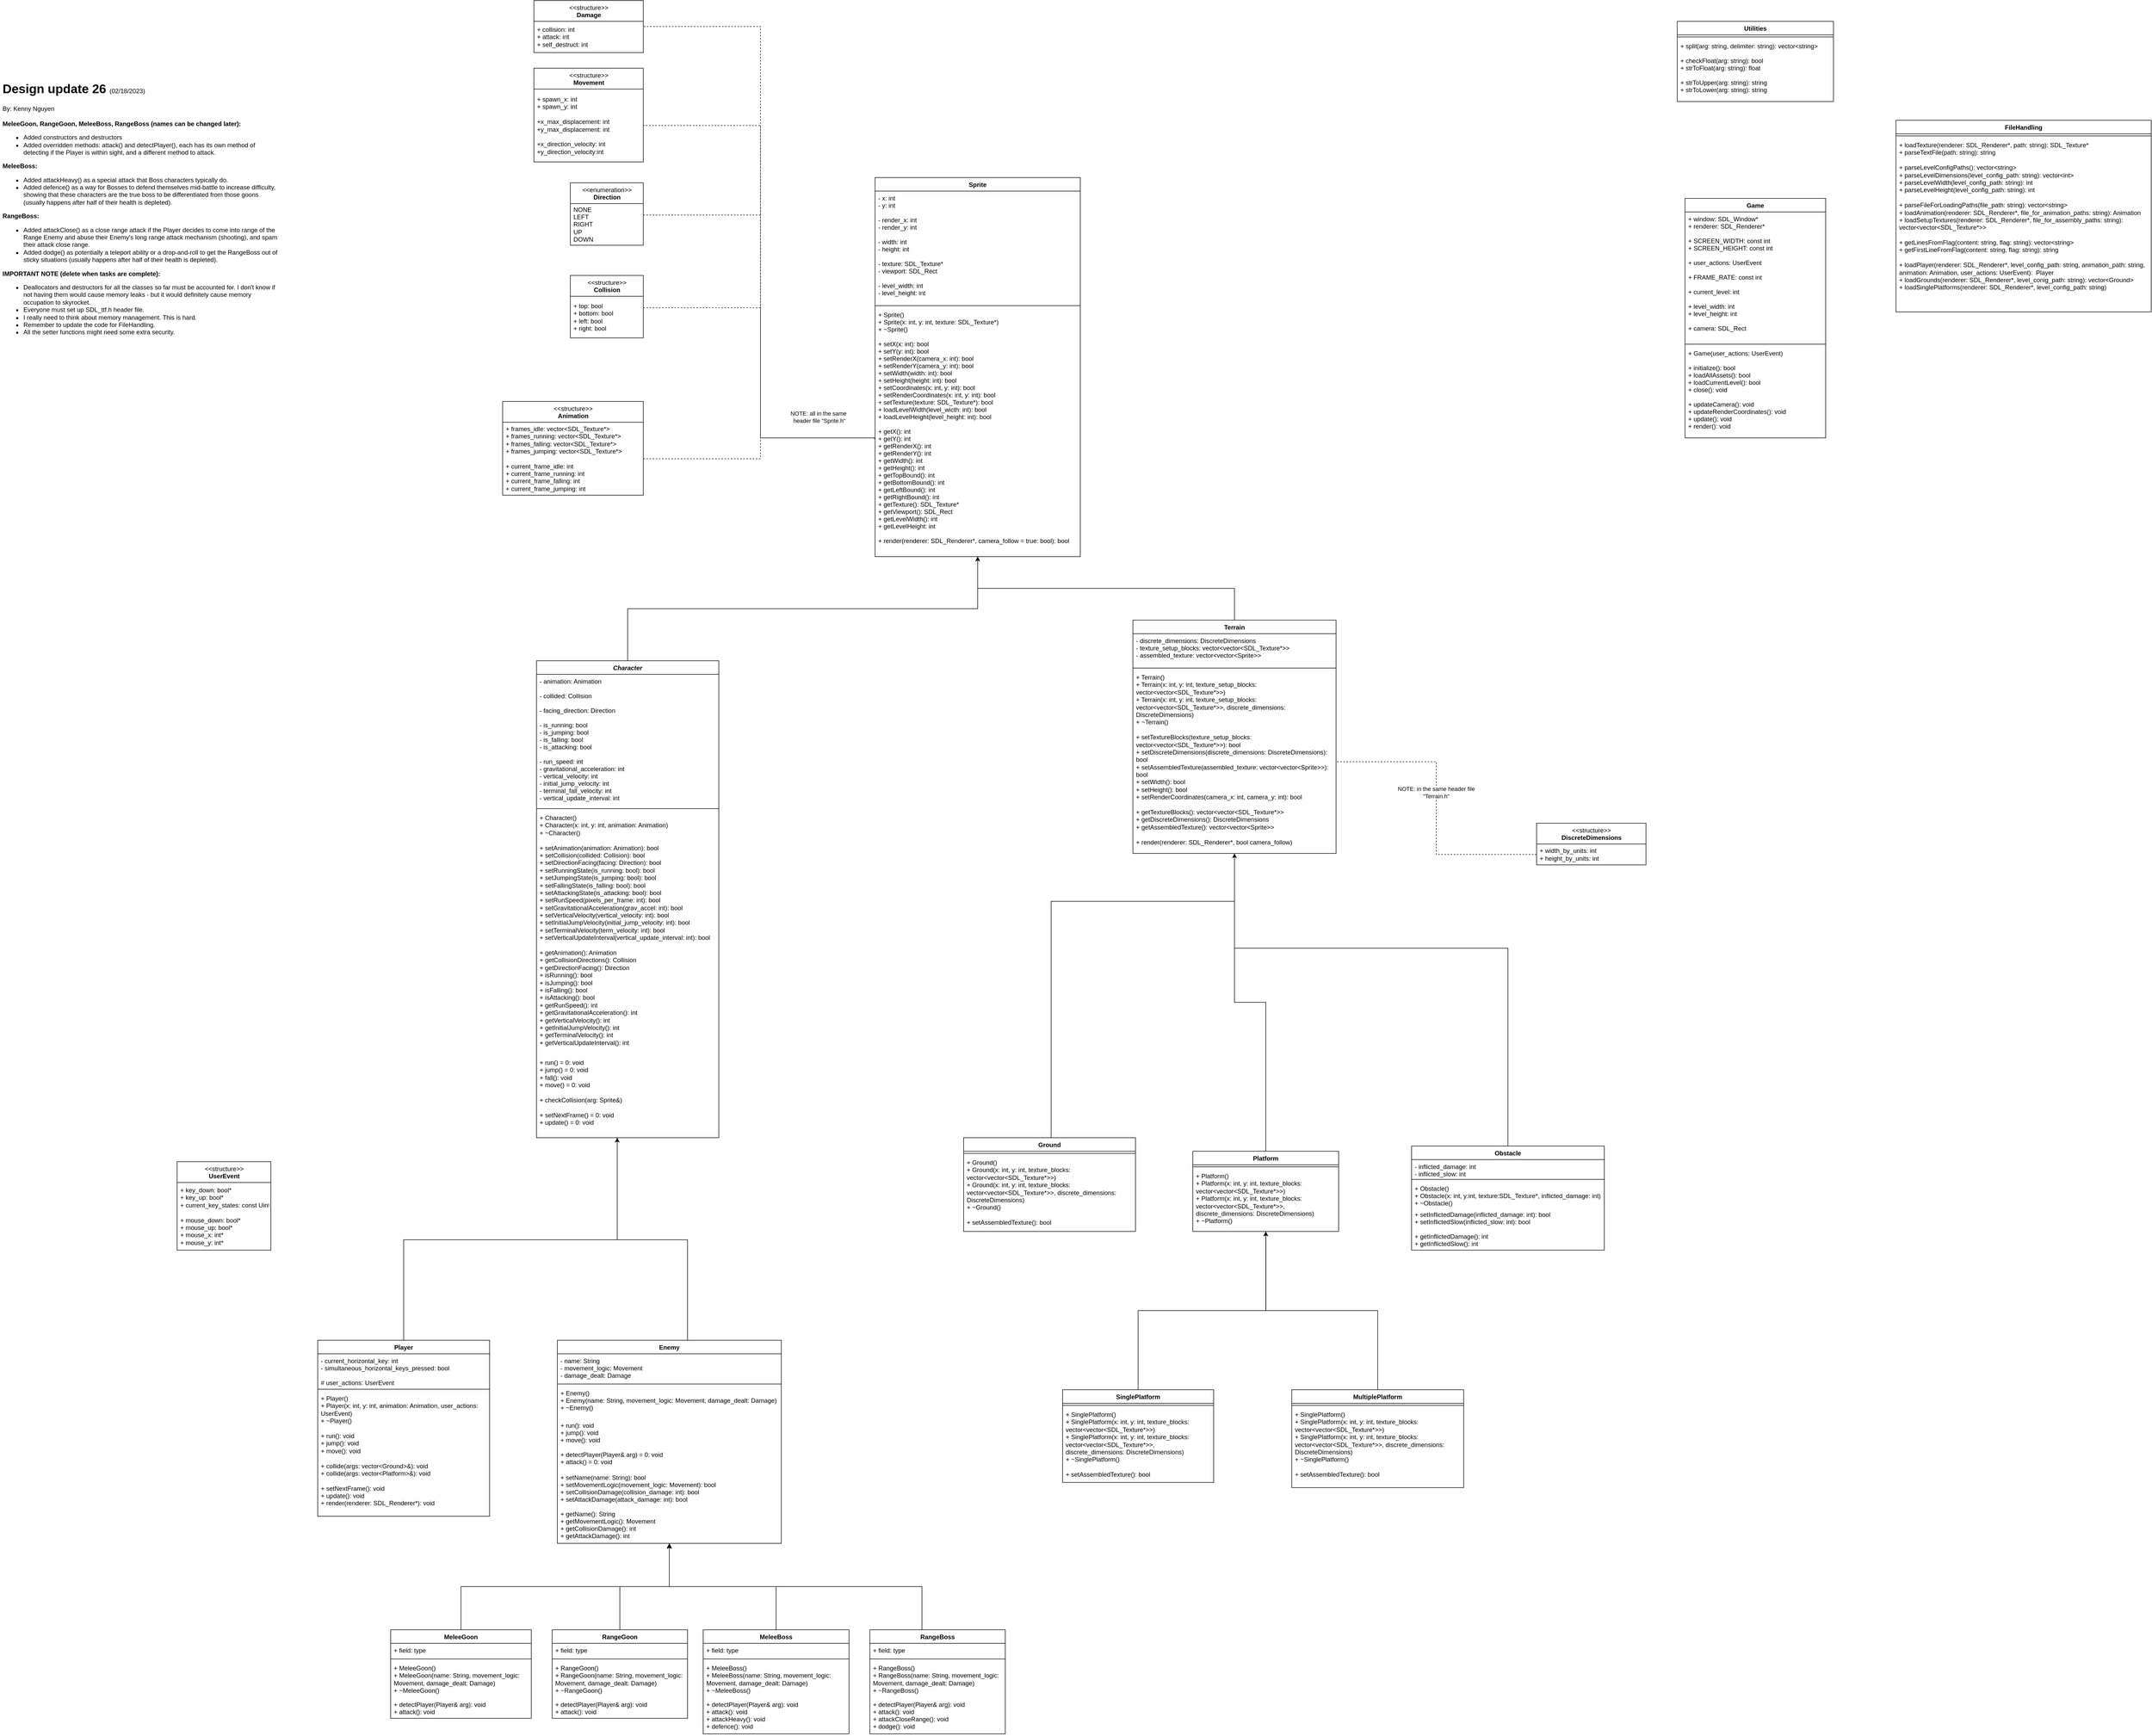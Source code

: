 <mxfile version="20.8.20" type="device"><diagram id="c8oBW-qjvavsfD2tW6SP" name="Page-1"><mxGraphModel dx="2575" dy="-281" grid="1" gridSize="10" guides="1" tooltips="1" connect="1" arrows="1" fold="1" page="1" pageScale="1" pageWidth="827" pageHeight="1169" math="0" shadow="0"><root><mxCell id="0"/><mxCell id="1" parent="0"/><mxCell id="xrFbDY1ulE0IEn7EpgWR-1" style="edgeStyle=orthogonalEdgeStyle;rounded=0;orthogonalLoop=1;jettySize=auto;html=1;exitX=0.5;exitY=0;exitDx=0;exitDy=0;entryX=0.5;entryY=1;entryDx=0;entryDy=0;" parent="1" source="xrFbDY1ulE0IEn7EpgWR-8" target="xrFbDY1ulE0IEn7EpgWR-3" edge="1"><mxGeometry relative="1" as="geometry"/></mxCell><mxCell id="xrFbDY1ulE0IEn7EpgWR-2" style="edgeStyle=orthogonalEdgeStyle;rounded=0;orthogonalLoop=1;jettySize=auto;html=1;exitX=0.5;exitY=0;exitDx=0;exitDy=0;entryX=0.5;entryY=1;entryDx=0;entryDy=0;" parent="1" source="xrFbDY1ulE0IEn7EpgWR-30" target="xrFbDY1ulE0IEn7EpgWR-3" edge="1"><mxGeometry relative="1" as="geometry"/></mxCell><mxCell id="xrFbDY1ulE0IEn7EpgWR-3" value="Sprite" style="swimlane;fontStyle=1;align=center;verticalAlign=top;childLayout=stackLayout;horizontal=1;startSize=26;horizontalStack=0;resizeParent=1;resizeParentMax=0;resizeLast=0;collapsible=1;marginBottom=0;" parent="1" vertex="1"><mxGeometry x="1640" y="2150" width="394" height="728" as="geometry"/></mxCell><mxCell id="xrFbDY1ulE0IEn7EpgWR-4" value="- x: int&#10;- y: int&#10;&#10;- render_x: int&#10;- render_y: int&#10;&#10;- width: int&#10;- height: int&#10;&#10;- texture: SDL_Texture*&#10;- viewport: SDL_Rect&#10;&#10;- level_width: int&#10;- level_height: int&#10;" style="text;strokeColor=none;fillColor=none;align=left;verticalAlign=top;spacingLeft=4;spacingRight=4;overflow=hidden;rotatable=0;points=[[0,0.5],[1,0.5]];portConstraint=eastwest;" parent="xrFbDY1ulE0IEn7EpgWR-3" vertex="1"><mxGeometry y="26" width="394" height="216" as="geometry"/></mxCell><mxCell id="xrFbDY1ulE0IEn7EpgWR-5" value="" style="line;strokeWidth=1;fillColor=none;align=left;verticalAlign=middle;spacingTop=-1;spacingLeft=3;spacingRight=3;rotatable=0;labelPosition=right;points=[];portConstraint=eastwest;strokeColor=inherit;" parent="xrFbDY1ulE0IEn7EpgWR-3" vertex="1"><mxGeometry y="242" width="394" height="8" as="geometry"/></mxCell><mxCell id="xrFbDY1ulE0IEn7EpgWR-6" value="+ Sprite()&#10;+ Sprite(x: int, y: int, texture: SDL_Texture*)&#10;+ ~Sprite()&#10;&#10;+ setX(x: int): bool&#10;+ setY(y: int): bool&#10;+ setRenderX(camera_x: int): bool&#10;+ setRenderY(camera_y: int): bool&#10;+ setWidth(width: int): bool&#10;+ setHeight(height: int): bool&#10;+ setCoordinates(x: int, y: int): bool&#10;+ setRenderCoordinates(x: int, y: int): bool&#10;+ setTexture(texture: SDL_Texture*): bool&#10;+ loadLevelWidth(level_wicth: int): bool&#10;+ loadLevelHeight(level_height: int): bool&#10;&#10;+ getX(): int&#10;+ getY(): int&#10;+ getRenderX(): int&#10;+ getRenderY(): int&#10;+ getWidth(): int&#10;+ getHeight(): int&#10;+ getTopBound(): int&#10;+ getBottomBound(): int&#10;+ getLeftBound(): int&#10;+ getRightBound(): int&#10;+ getTexture(): SDL_Texture*&#10;+ getViewport(): SDL_Rect&#10;+ getLevelWidth(): int&#10;+ getLevelHeight: int&#10;&#10;+ render(renderer: SDL_Renderer*, camera_follow = true: bool): bool" style="text;strokeColor=none;fillColor=none;align=left;verticalAlign=top;spacingLeft=4;spacingRight=4;overflow=hidden;rotatable=0;points=[[0,0.5],[1,0.5]];portConstraint=eastwest;" parent="xrFbDY1ulE0IEn7EpgWR-3" vertex="1"><mxGeometry y="250" width="394" height="478" as="geometry"/></mxCell><mxCell id="xrFbDY1ulE0IEn7EpgWR-7" style="edgeStyle=orthogonalEdgeStyle;rounded=0;orthogonalLoop=1;jettySize=auto;html=1;exitX=0.5;exitY=0;exitDx=0;exitDy=0;" parent="1" source="xrFbDY1ulE0IEn7EpgWR-14" target="xrFbDY1ulE0IEn7EpgWR-8" edge="1"><mxGeometry relative="1" as="geometry"><Array as="points"><mxPoint x="735" y="4190"/><mxPoint x="1145" y="4190"/></Array><mxPoint x="950" y="4050" as="sourcePoint"/></mxGeometry></mxCell><mxCell id="xrFbDY1ulE0IEn7EpgWR-8" value="Character" style="swimlane;fontStyle=3;align=center;verticalAlign=top;childLayout=stackLayout;horizontal=1;startSize=26;horizontalStack=0;resizeParent=1;resizeParentMax=0;resizeLast=0;collapsible=1;marginBottom=0;" parent="1" vertex="1"><mxGeometry x="990" y="3078" width="350" height="916" as="geometry"/></mxCell><mxCell id="xrFbDY1ulE0IEn7EpgWR-9" value="- animation: Animation&#10;&#10;- collided: Collision&#10;&#10;- facing_direction: Direction&#10;&#10;- is_running: bool&#10;- is_jumping: bool&#10;- is_falling: bool&#10;- is_attacking: bool&#10;&#10;- run_speed: int&#10;- gravitational_acceleration: int&#10;- vertical_velocity: int&#10;- initial_jump_velocity: int&#10;- terminal_fall_velocity: int&#10;- vertical_update_interval: int&#10;" style="text;strokeColor=none;fillColor=none;align=left;verticalAlign=top;spacingLeft=4;spacingRight=4;overflow=hidden;rotatable=0;points=[[0,0.5],[1,0.5]];portConstraint=eastwest;" parent="xrFbDY1ulE0IEn7EpgWR-8" vertex="1"><mxGeometry y="26" width="350" height="254" as="geometry"/></mxCell><mxCell id="xrFbDY1ulE0IEn7EpgWR-10" value="" style="line;strokeWidth=1;fillColor=none;align=left;verticalAlign=middle;spacingTop=-1;spacingLeft=3;spacingRight=3;rotatable=0;labelPosition=right;points=[];portConstraint=eastwest;strokeColor=inherit;" parent="xrFbDY1ulE0IEn7EpgWR-8" vertex="1"><mxGeometry y="280" width="350" height="8" as="geometry"/></mxCell><mxCell id="xrFbDY1ulE0IEn7EpgWR-11" value="+ Character()&#10;+ Character(x: int, y: int, animation: Animation)&#10;+ ~Character()&#10;&#10;+ setAnimation(animation: Animation): bool&#10;+ setCollision(collided: Collision): bool&#10;+ setDirectionFacing(facing: Direction): bool&#10;+ setRunningState(is_running: bool): bool&#10;+ setJumpingState(is_jumping: bool): bool&#10;+ setFallingState(is_falling: bool): bool&#10;+ setAttackingState(is_attacking: bool): bool&#10;+ setRunSpeed(pixels_per_frame: int): bool&#10;+ setGravitationalAcceleration(grav_accel: int): bool&#10;+ setVerticalVelocity(vertical_velocity: int): bool&#10;+ setInitialJumpVelocity(initial_jump_velocity: int): bool&#10;+ setTerminalVelocity(term_velocity: int): bool&#10;+ setVerticalUpdateInterval(vertical_update_interval: int): bool&#10;&#10;+ getAnimation(): Animation&#10;+ getCollisionDirections(): Collision&#10;+ getDirectionFacing(): Direction&#10;+ isRunning(): bool&#10;+ isJumping(): bool&#10;+ isFalling(): bool&#10;+ isAttacking(): bool&#10;+ getRunSpeed(): int&#10;+ getGravitationalAcceleration(): int&#10;+ getVerticalVelocity(): int&#10;+ getInitialJumpVelocity(): int&#10;+ getTerminalVelocity(): int&#10;+ getVerticalUpdateInterval(): int" style="text;strokeColor=none;fillColor=none;align=left;verticalAlign=top;spacingLeft=4;spacingRight=4;overflow=hidden;rotatable=0;points=[[0,0.5],[1,0.5]];portConstraint=eastwest;whiteSpace=wrap;fontStyle=0" parent="xrFbDY1ulE0IEn7EpgWR-8" vertex="1"><mxGeometry y="288" width="350" height="470" as="geometry"/></mxCell><mxCell id="xrFbDY1ulE0IEn7EpgWR-12" value="+ run() = 0: void&#10;+ jump() = 0: void&#10;+ fall(): void&#10;+ move() = 0: void&#10;&#10;+ checkCollision(arg: Sprite&amp;)&#10;&#10;+ setNextFrame() = 0: void&#10;+ update() = 0: void" style="text;strokeColor=none;fillColor=none;align=left;verticalAlign=top;spacingLeft=4;spacingRight=4;overflow=hidden;rotatable=0;points=[[0,0.5],[1,0.5]];portConstraint=eastwest;whiteSpace=wrap;fontStyle=0" parent="xrFbDY1ulE0IEn7EpgWR-8" vertex="1"><mxGeometry y="758" width="350" height="158" as="geometry"/></mxCell><mxCell id="xrFbDY1ulE0IEn7EpgWR-13" style="edgeStyle=orthogonalEdgeStyle;rounded=0;orthogonalLoop=1;jettySize=auto;html=1;exitX=0.5;exitY=0;exitDx=0;exitDy=0;" parent="1" source="xrFbDY1ulE0IEn7EpgWR-21" target="xrFbDY1ulE0IEn7EpgWR-8" edge="1"><mxGeometry relative="1" as="geometry"><Array as="points"><mxPoint x="1280" y="4190"/><mxPoint x="1145" y="4190"/></Array></mxGeometry></mxCell><mxCell id="xrFbDY1ulE0IEn7EpgWR-14" value="Player" style="swimlane;fontStyle=1;align=center;verticalAlign=top;childLayout=stackLayout;horizontal=1;startSize=26;horizontalStack=0;resizeParent=1;resizeParentMax=0;resizeLast=0;collapsible=1;marginBottom=0;whiteSpace=wrap;" parent="1" vertex="1"><mxGeometry x="570" y="4383" width="330" height="338" as="geometry"/></mxCell><mxCell id="xrFbDY1ulE0IEn7EpgWR-15" value="- current_horizontal_key: int&#10;- simultaneous_horizontal_keys_pressed: bool&#10;&#10;# user_actions: UserEvent" style="text;strokeColor=none;fillColor=none;align=left;verticalAlign=top;spacingLeft=4;spacingRight=4;overflow=hidden;rotatable=0;points=[[0,0.5],[1,0.5]];portConstraint=eastwest;" parent="xrFbDY1ulE0IEn7EpgWR-14" vertex="1"><mxGeometry y="26" width="330" height="64" as="geometry"/></mxCell><mxCell id="xrFbDY1ulE0IEn7EpgWR-16" value="" style="line;strokeWidth=1;fillColor=none;align=left;verticalAlign=middle;spacingTop=-1;spacingLeft=3;spacingRight=3;rotatable=0;labelPosition=right;points=[];portConstraint=eastwest;strokeColor=inherit;" parent="xrFbDY1ulE0IEn7EpgWR-14" vertex="1"><mxGeometry y="90" width="330" height="8" as="geometry"/></mxCell><mxCell id="xrFbDY1ulE0IEn7EpgWR-17" value="+ Player()&#10;+ Player(x: int, y: int, animation: Animation, user_actions: UserEvent)&#10;+ ~Player()&#10;&#10;+ run(): void&#10;+ jump(): void&#10;+ move(): void&#10;&#10;+ collide(args: vector&lt;Ground&gt;&amp;): void&#10;+ collide(args: vector&lt;Platform&gt;&amp;): void&#10;&#10;+ setNextFrame(): void&#10;+ update(): void&#10;+ render(renderer: SDL_Renderer*): void" style="text;strokeColor=none;fillColor=none;align=left;verticalAlign=top;spacingLeft=4;spacingRight=4;overflow=hidden;rotatable=0;points=[[0,0.5],[1,0.5]];portConstraint=eastwest;whiteSpace=wrap;fontStyle=0" parent="xrFbDY1ulE0IEn7EpgWR-14" vertex="1"><mxGeometry y="98" width="330" height="240" as="geometry"/></mxCell><mxCell id="xrFbDY1ulE0IEn7EpgWR-18" style="edgeStyle=orthogonalEdgeStyle;rounded=0;orthogonalLoop=1;jettySize=auto;html=1;exitX=0.5;exitY=0;exitDx=0;exitDy=0;entryX=0.5;entryY=1;entryDx=0;entryDy=0;" parent="1" source="xrFbDY1ulE0IEn7EpgWR-38" target="xrFbDY1ulE0IEn7EpgWR-21" edge="1"><mxGeometry relative="1" as="geometry"/></mxCell><mxCell id="xrFbDY1ulE0IEn7EpgWR-19" style="edgeStyle=orthogonalEdgeStyle;rounded=0;orthogonalLoop=1;jettySize=auto;html=1;exitX=0.5;exitY=0;exitDx=0;exitDy=0;entryX=0.5;entryY=1;entryDx=0;entryDy=0;" parent="1" source="xrFbDY1ulE0IEn7EpgWR-42" target="xrFbDY1ulE0IEn7EpgWR-21" edge="1"><mxGeometry relative="1" as="geometry"/></mxCell><mxCell id="xrFbDY1ulE0IEn7EpgWR-20" style="edgeStyle=orthogonalEdgeStyle;rounded=0;orthogonalLoop=1;jettySize=auto;html=1;exitX=0.5;exitY=1;exitDx=0;exitDy=0;entryX=0.5;entryY=0;entryDx=0;entryDy=0;startArrow=classic;startFill=1;endArrow=none;endFill=0;" parent="1" source="xrFbDY1ulE0IEn7EpgWR-21" target="xrFbDY1ulE0IEn7EpgWR-34" edge="1"><mxGeometry relative="1" as="geometry"/></mxCell><mxCell id="xrFbDY1ulE0IEn7EpgWR-21" value="Enemy" style="swimlane;fontStyle=1;align=center;verticalAlign=top;childLayout=stackLayout;horizontal=1;startSize=26;horizontalStack=0;resizeParent=1;resizeParentMax=0;resizeLast=0;collapsible=1;marginBottom=0;" parent="1" vertex="1"><mxGeometry x="1030" y="4383" width="430" height="390" as="geometry"/></mxCell><mxCell id="xrFbDY1ulE0IEn7EpgWR-22" value="- name: String&#10;- movement_logic: Movement&#10;- damage_dealt: Damage" style="text;strokeColor=none;fillColor=none;align=left;verticalAlign=top;spacingLeft=4;spacingRight=4;overflow=hidden;rotatable=0;points=[[0,0.5],[1,0.5]];portConstraint=eastwest;" parent="xrFbDY1ulE0IEn7EpgWR-21" vertex="1"><mxGeometry y="26" width="430" height="54" as="geometry"/></mxCell><mxCell id="xrFbDY1ulE0IEn7EpgWR-23" value="" style="line;strokeWidth=1;fillColor=none;align=left;verticalAlign=middle;spacingTop=-1;spacingLeft=3;spacingRight=3;rotatable=0;labelPosition=right;points=[];portConstraint=eastwest;strokeColor=inherit;" parent="xrFbDY1ulE0IEn7EpgWR-21" vertex="1"><mxGeometry y="80" width="430" height="8" as="geometry"/></mxCell><mxCell id="xrFbDY1ulE0IEn7EpgWR-24" value="+ Enemy()&#10;+ Enemy(name: String, movement_logic: Movement, damage_dealt: Damage)&#10;+ ~Enemy()" style="text;strokeColor=none;fillColor=none;align=left;verticalAlign=top;spacingLeft=4;spacingRight=4;overflow=hidden;rotatable=0;points=[[0,0.5],[1,0.5]];portConstraint=eastwest;" parent="xrFbDY1ulE0IEn7EpgWR-21" vertex="1"><mxGeometry y="88" width="430" height="62" as="geometry"/></mxCell><mxCell id="xrFbDY1ulE0IEn7EpgWR-25" value="+ run(): void&#10;+ jump(): void&#10;+ move(): void&#10;&#10;+ detectPlayer(Player&amp; arg) = 0: void&#10;+ attack() = 0: void" style="text;strokeColor=none;fillColor=none;align=left;verticalAlign=top;spacingLeft=4;spacingRight=4;overflow=hidden;rotatable=0;points=[[0,0.5],[1,0.5]];portConstraint=eastwest;" parent="xrFbDY1ulE0IEn7EpgWR-21" vertex="1"><mxGeometry y="150" width="430" height="100" as="geometry"/></mxCell><mxCell id="xrFbDY1ulE0IEn7EpgWR-26" value="+ setName(name: String): bool&#10;+ setMovementLogic(movement_logic: Movement): bool&#10;+ setCollisionDamage(collision_damage: int): bool&#10;+ setAttackDamage(attack_damage: int): bool" style="text;strokeColor=none;fillColor=none;align=left;verticalAlign=top;spacingLeft=4;spacingRight=4;overflow=hidden;rotatable=0;points=[[0,0.5],[1,0.5]];portConstraint=eastwest;" parent="xrFbDY1ulE0IEn7EpgWR-21" vertex="1"><mxGeometry y="250" width="430" height="70" as="geometry"/></mxCell><mxCell id="xrFbDY1ulE0IEn7EpgWR-27" value="+ getName(): String&#10;+ getMovementLogic(): Movement&#10;+ getCollisionDamage(): int&#10;+ getAttackDamage(): int" style="text;strokeColor=none;fillColor=none;align=left;verticalAlign=top;spacingLeft=4;spacingRight=4;overflow=hidden;rotatable=0;points=[[0,0.5],[1,0.5]];portConstraint=eastwest;" parent="xrFbDY1ulE0IEn7EpgWR-21" vertex="1"><mxGeometry y="320" width="430" height="70" as="geometry"/></mxCell><mxCell id="xrFbDY1ulE0IEn7EpgWR-28" style="edgeStyle=orthogonalEdgeStyle;rounded=0;orthogonalLoop=1;jettySize=auto;html=1;entryX=0.5;entryY=0;entryDx=0;entryDy=0;endArrow=none;endFill=0;" parent="1" source="xrFbDY1ulE0IEn7EpgWR-30" target="xrFbDY1ulE0IEn7EpgWR-90" edge="1"><mxGeometry relative="1" as="geometry"><Array as="points"><mxPoint x="2330" y="3540"/><mxPoint x="1978" y="3540"/></Array></mxGeometry></mxCell><mxCell id="xrFbDY1ulE0IEn7EpgWR-29" style="edgeStyle=orthogonalEdgeStyle;rounded=0;orthogonalLoop=1;jettySize=auto;html=1;entryX=0.5;entryY=0;entryDx=0;entryDy=0;endArrow=none;endFill=0;" parent="1" source="xrFbDY1ulE0IEn7EpgWR-30" target="xrFbDY1ulE0IEn7EpgWR-69" edge="1"><mxGeometry relative="1" as="geometry"/></mxCell><mxCell id="xrFbDY1ulE0IEn7EpgWR-30" value="Terrain" style="swimlane;fontStyle=1;align=center;verticalAlign=top;childLayout=stackLayout;horizontal=1;startSize=26;horizontalStack=0;resizeParent=1;resizeParentMax=0;resizeLast=0;collapsible=1;marginBottom=0;" parent="1" vertex="1"><mxGeometry x="2135" y="3000" width="390" height="448" as="geometry"/></mxCell><mxCell id="xrFbDY1ulE0IEn7EpgWR-31" value="- discrete_dimensions: DiscreteDimensions&#10;- texture_setup_blocks: vector&lt;vector&lt;SDL_Texture*&gt;&gt;&#10;- assembled_texture: vector&lt;vector&lt;Sprite&gt;&gt;&#10;" style="text;strokeColor=none;fillColor=none;align=left;verticalAlign=top;spacingLeft=4;spacingRight=4;overflow=hidden;rotatable=0;points=[[0,0.5],[1,0.5]];portConstraint=eastwest;" parent="xrFbDY1ulE0IEn7EpgWR-30" vertex="1"><mxGeometry y="26" width="390" height="62" as="geometry"/></mxCell><mxCell id="xrFbDY1ulE0IEn7EpgWR-32" value="" style="line;strokeWidth=1;fillColor=none;align=left;verticalAlign=middle;spacingTop=-1;spacingLeft=3;spacingRight=3;rotatable=0;labelPosition=right;points=[];portConstraint=eastwest;strokeColor=inherit;" parent="xrFbDY1ulE0IEn7EpgWR-30" vertex="1"><mxGeometry y="88" width="390" height="8" as="geometry"/></mxCell><mxCell id="xrFbDY1ulE0IEn7EpgWR-33" value="+ Terrain()&#10;+ Terrain(x: int, y: int, texture_setup_blocks: vector&lt;vector&lt;SDL_Texture*&gt;&gt;)&#10;+ Terrain(x: int, y: int, texture_setup_blocks: vector&lt;vector&lt;SDL_Texture*&gt;&gt;, discrete_dimensions: DiscreteDimensions)&#10;+ ~Terrain()&#10;&#10;+ setTextureBlocks(texture_setup_blocks: vector&lt;vector&lt;SDL_Texture*&gt;&gt;): bool&#10;+ setDiscreteDimensions(discrete_dimensions: DiscreteDimensions): bool&#10;+ setAssembledTexture(assembled_texture: vector&lt;vector&lt;Sprite&gt;&gt;): bool&#10;+ setWidth(): bool&#10;+ setHeight(): bool&#10;+ setRenderCoordinates(camera_x: int, camera_y: int): bool&#10;&#10;+ getTextureBlocks(): vector&lt;vector&lt;SDL_Texture*&gt;&gt;&#10;+ getDiscreteDimensions(): DiscreteDimensions&#10;+ getAssembledTexture(): vector&lt;vector&lt;Sprite&gt;&gt;&#10;&#10;+ render(renderer: SDL_Renderer*, bool camera_follow)&#10;" style="text;strokeColor=none;fillColor=none;align=left;verticalAlign=top;spacingLeft=4;spacingRight=4;overflow=hidden;rotatable=0;points=[[0,0.5],[1,0.5]];portConstraint=eastwest;whiteSpace=wrap;" parent="xrFbDY1ulE0IEn7EpgWR-30" vertex="1"><mxGeometry y="96" width="390" height="352" as="geometry"/></mxCell><mxCell id="xrFbDY1ulE0IEn7EpgWR-34" value="MeleeGoon" style="swimlane;fontStyle=1;align=center;verticalAlign=top;childLayout=stackLayout;horizontal=1;startSize=26;horizontalStack=0;resizeParent=1;resizeParentMax=0;resizeLast=0;collapsible=1;marginBottom=0;" parent="1" vertex="1"><mxGeometry x="710" y="4939" width="270" height="170" as="geometry"/></mxCell><mxCell id="xrFbDY1ulE0IEn7EpgWR-35" value="+ field: type" style="text;strokeColor=none;fillColor=none;align=left;verticalAlign=top;spacingLeft=4;spacingRight=4;overflow=hidden;rotatable=0;points=[[0,0.5],[1,0.5]];portConstraint=eastwest;" parent="xrFbDY1ulE0IEn7EpgWR-34" vertex="1"><mxGeometry y="26" width="270" height="26" as="geometry"/></mxCell><mxCell id="xrFbDY1ulE0IEn7EpgWR-36" value="" style="line;strokeWidth=1;fillColor=none;align=left;verticalAlign=middle;spacingTop=-1;spacingLeft=3;spacingRight=3;rotatable=0;labelPosition=right;points=[];portConstraint=eastwest;strokeColor=inherit;" parent="xrFbDY1ulE0IEn7EpgWR-34" vertex="1"><mxGeometry y="52" width="270" height="8" as="geometry"/></mxCell><mxCell id="GVeDsaf0OY4c-Eq4YNTT-1" value="+ MeleeGoon()&#10;+ MeleeGoon(name: String, movement_logic: Movement, damage_dealt: Damage)&#10;+ ~MeleeGoon()" style="text;strokeColor=none;fillColor=none;align=left;verticalAlign=top;spacingLeft=4;spacingRight=4;overflow=hidden;rotatable=0;points=[[0,0.5],[1,0.5]];portConstraint=eastwest;whiteSpace=wrap;" vertex="1" parent="xrFbDY1ulE0IEn7EpgWR-34"><mxGeometry y="60" width="270" height="70" as="geometry"/></mxCell><mxCell id="xrFbDY1ulE0IEn7EpgWR-37" value="+ detectPlayer(Player&amp; arg): void&#10;+ attack(): void" style="text;strokeColor=none;fillColor=none;align=left;verticalAlign=top;spacingLeft=4;spacingRight=4;overflow=hidden;rotatable=0;points=[[0,0.5],[1,0.5]];portConstraint=eastwest;" parent="xrFbDY1ulE0IEn7EpgWR-34" vertex="1"><mxGeometry y="130" width="270" height="40" as="geometry"/></mxCell><mxCell id="xrFbDY1ulE0IEn7EpgWR-38" value="RangeGoon" style="swimlane;fontStyle=1;align=center;verticalAlign=top;childLayout=stackLayout;horizontal=1;startSize=26;horizontalStack=0;resizeParent=1;resizeParentMax=0;resizeLast=0;collapsible=1;marginBottom=0;" parent="1" vertex="1"><mxGeometry x="1020" y="4939" width="260" height="170" as="geometry"/></mxCell><mxCell id="xrFbDY1ulE0IEn7EpgWR-39" value="+ field: type" style="text;strokeColor=none;fillColor=none;align=left;verticalAlign=top;spacingLeft=4;spacingRight=4;overflow=hidden;rotatable=0;points=[[0,0.5],[1,0.5]];portConstraint=eastwest;" parent="xrFbDY1ulE0IEn7EpgWR-38" vertex="1"><mxGeometry y="26" width="260" height="26" as="geometry"/></mxCell><mxCell id="xrFbDY1ulE0IEn7EpgWR-40" value="" style="line;strokeWidth=1;fillColor=none;align=left;verticalAlign=middle;spacingTop=-1;spacingLeft=3;spacingRight=3;rotatable=0;labelPosition=right;points=[];portConstraint=eastwest;strokeColor=inherit;" parent="xrFbDY1ulE0IEn7EpgWR-38" vertex="1"><mxGeometry y="52" width="260" height="8" as="geometry"/></mxCell><mxCell id="GVeDsaf0OY4c-Eq4YNTT-2" value="+ RangeGoon()&#10;+ RangeGoon(name: String, movement_logic: Movement, damage_dealt: Damage)&#10;+ ~RangeGoon()" style="text;strokeColor=none;fillColor=none;align=left;verticalAlign=top;spacingLeft=4;spacingRight=4;overflow=hidden;rotatable=0;points=[[0,0.5],[1,0.5]];portConstraint=eastwest;whiteSpace=wrap;" vertex="1" parent="xrFbDY1ulE0IEn7EpgWR-38"><mxGeometry y="60" width="260" height="70" as="geometry"/></mxCell><mxCell id="xrFbDY1ulE0IEn7EpgWR-41" value="+ detectPlayer(Player&amp; arg): void&#10;+ attack(): void&#10;" style="text;strokeColor=none;fillColor=none;align=left;verticalAlign=top;spacingLeft=4;spacingRight=4;overflow=hidden;rotatable=0;points=[[0,0.5],[1,0.5]];portConstraint=eastwest;" parent="xrFbDY1ulE0IEn7EpgWR-38" vertex="1"><mxGeometry y="130" width="260" height="40" as="geometry"/></mxCell><mxCell id="xrFbDY1ulE0IEn7EpgWR-42" value="MeleeBoss" style="swimlane;fontStyle=1;align=center;verticalAlign=top;childLayout=stackLayout;horizontal=1;startSize=26;horizontalStack=0;resizeParent=1;resizeParentMax=0;resizeLast=0;collapsible=1;marginBottom=0;" parent="1" vertex="1"><mxGeometry x="1310" y="4939" width="280" height="200" as="geometry"/></mxCell><mxCell id="xrFbDY1ulE0IEn7EpgWR-43" value="+ field: type" style="text;strokeColor=none;fillColor=none;align=left;verticalAlign=top;spacingLeft=4;spacingRight=4;overflow=hidden;rotatable=0;points=[[0,0.5],[1,0.5]];portConstraint=eastwest;" parent="xrFbDY1ulE0IEn7EpgWR-42" vertex="1"><mxGeometry y="26" width="280" height="26" as="geometry"/></mxCell><mxCell id="xrFbDY1ulE0IEn7EpgWR-44" value="" style="line;strokeWidth=1;fillColor=none;align=left;verticalAlign=middle;spacingTop=-1;spacingLeft=3;spacingRight=3;rotatable=0;labelPosition=right;points=[];portConstraint=eastwest;strokeColor=inherit;" parent="xrFbDY1ulE0IEn7EpgWR-42" vertex="1"><mxGeometry y="52" width="280" height="8" as="geometry"/></mxCell><mxCell id="GVeDsaf0OY4c-Eq4YNTT-3" value="+ MeleeBoss()&#10;+ MeleeBoss(name: String, movement_logic: Movement, damage_dealt: Damage)&#10;+ ~MeleeBoss()" style="text;strokeColor=none;fillColor=none;align=left;verticalAlign=top;spacingLeft=4;spacingRight=4;overflow=hidden;rotatable=0;points=[[0,0.5],[1,0.5]];portConstraint=eastwest;whiteSpace=wrap;" vertex="1" parent="xrFbDY1ulE0IEn7EpgWR-42"><mxGeometry y="60" width="280" height="70" as="geometry"/></mxCell><mxCell id="xrFbDY1ulE0IEn7EpgWR-45" value="+ detectPlayer(Player&amp; arg): void&#10;+ attack(): void&#10;+ attackHeavy(): void&#10;+ defence(): void&#10;" style="text;strokeColor=none;fillColor=none;align=left;verticalAlign=top;spacingLeft=4;spacingRight=4;overflow=hidden;rotatable=0;points=[[0,0.5],[1,0.5]];portConstraint=eastwest;" parent="xrFbDY1ulE0IEn7EpgWR-42" vertex="1"><mxGeometry y="130" width="280" height="70" as="geometry"/></mxCell><mxCell id="xrFbDY1ulE0IEn7EpgWR-46" value="FileHandling" style="swimlane;fontStyle=1;align=center;verticalAlign=top;childLayout=stackLayout;horizontal=1;startSize=26;horizontalStack=0;resizeParent=1;resizeParentMax=0;resizeLast=0;collapsible=1;marginBottom=0;whiteSpace=wrap;" parent="1" vertex="1"><mxGeometry x="3600" y="2040" width="490" height="368" as="geometry"/></mxCell><mxCell id="xrFbDY1ulE0IEn7EpgWR-47" value="" style="line;strokeWidth=1;fillColor=none;align=left;verticalAlign=middle;spacingTop=-1;spacingLeft=3;spacingRight=3;rotatable=0;labelPosition=right;points=[];portConstraint=eastwest;strokeColor=inherit;" parent="xrFbDY1ulE0IEn7EpgWR-46" vertex="1"><mxGeometry y="26" width="490" height="8" as="geometry"/></mxCell><mxCell id="xrFbDY1ulE0IEn7EpgWR-48" value="+ loadTexture(renderer: SDL_Renderer*, path: string): SDL_Texture*&#10;+ parseTextFile(path: string): string&#10;&#10;+ parseLevelConfigPaths(): vector&lt;string&gt;&#10;+ parseLevelDimensions(level_config_path: string): vector&lt;int&gt;&#10;+ parseLevelWidth(level_config_path: string): int&#10;+ parseLevelHeight(level_config_path: string): int&#10;&#10;+ parseFileForLoadingPaths(file_path: string): vector&lt;string&gt;&#10;+ loadAnimation(renderer: SDL_Renderer*, file_for_animation_paths: string): Animation&#10;+ loadSetupTextures(renderer: SDL_Renderer*, file_for_assembly_paths: string): vector&lt;vector&lt;SDL_Texture*&gt;&gt;&#10;&#10;+ getLinesFromFlag(content: string, flag: string): vector&lt;string&gt;&#10;+ getFirstLineFromFlag(content: string, flag: string): string&#10;&#10;+ loadPlayer(renderer: SDL_Renderer*, level_config_path: string, animation_path: string, animation: Animation, user_actions: UserEvent):  Player&#10;+ loadGrounds(renderer: SDL_Renderer*, level_conig_path: string): vector&lt;Ground&gt;&#10;+ loadSinglePlatforms(renderer: SDL_Renderer*, level_config_path: string)&#10;" style="text;strokeColor=none;fillColor=none;align=left;verticalAlign=top;spacingLeft=4;spacingRight=4;overflow=hidden;rotatable=0;points=[[0,0.5],[1,0.5]];portConstraint=eastwest;whiteSpace=wrap;" parent="xrFbDY1ulE0IEn7EpgWR-46" vertex="1"><mxGeometry y="34" width="490" height="334" as="geometry"/></mxCell><mxCell id="xrFbDY1ulE0IEn7EpgWR-49" value="Game" style="swimlane;fontStyle=1;align=center;verticalAlign=top;childLayout=stackLayout;horizontal=1;startSize=26;horizontalStack=0;resizeParent=1;resizeParentMax=0;resizeLast=0;collapsible=1;marginBottom=0;" parent="1" vertex="1"><mxGeometry x="3195" y="2190" width="270" height="460" as="geometry"/></mxCell><mxCell id="xrFbDY1ulE0IEn7EpgWR-50" value="+ window: SDL_Window*&#10;+ renderer: SDL_Renderer*&#10;&#10;+ SCREEN_WIDTH: const int&#10;+ SCREEN_HEIGHT: const int&#10;&#10;+ user_actions: UserEvent&#10;&#10;+ FRAME_RATE: const int&#10;&#10;+ current_level: int&#10;&#10;+ level_width: int&#10;+ level_height: int&#10;&#10;+ camera: SDL_Rect&#10;" style="text;strokeColor=none;fillColor=none;align=left;verticalAlign=top;spacingLeft=4;spacingRight=4;overflow=hidden;rotatable=0;points=[[0,0.5],[1,0.5]];portConstraint=eastwest;" parent="xrFbDY1ulE0IEn7EpgWR-49" vertex="1"><mxGeometry y="26" width="270" height="250" as="geometry"/></mxCell><mxCell id="xrFbDY1ulE0IEn7EpgWR-51" value="" style="line;strokeWidth=1;fillColor=none;align=left;verticalAlign=middle;spacingTop=-1;spacingLeft=3;spacingRight=3;rotatable=0;labelPosition=right;points=[];portConstraint=eastwest;strokeColor=inherit;" parent="xrFbDY1ulE0IEn7EpgWR-49" vertex="1"><mxGeometry y="276" width="270" height="8" as="geometry"/></mxCell><mxCell id="xrFbDY1ulE0IEn7EpgWR-52" value="+ Game(user_actions: UserEvent)&#10;&#10;+ initialize(): bool&#10;+ loadAllAssets(): bool&#10;+ loadCurrentLevel(): bool&#10;+ close(): void&#10;&#10;+ updateCamera(): void&#10;+ updateRenderCoordinates(): void&#10;+ update(): void&#10;+ render(): void" style="text;strokeColor=none;fillColor=none;align=left;verticalAlign=top;spacingLeft=4;spacingRight=4;overflow=hidden;rotatable=0;points=[[0,0.5],[1,0.5]];portConstraint=eastwest;" parent="xrFbDY1ulE0IEn7EpgWR-49" vertex="1"><mxGeometry y="284" width="270" height="176" as="geometry"/></mxCell><mxCell id="xrFbDY1ulE0IEn7EpgWR-53" value="Utilities" style="swimlane;fontStyle=1;align=center;verticalAlign=top;childLayout=stackLayout;horizontal=1;startSize=26;horizontalStack=0;resizeParent=1;resizeParentMax=0;resizeLast=0;collapsible=1;marginBottom=0;" parent="1" vertex="1"><mxGeometry x="3180" y="1850" width="300" height="154" as="geometry"/></mxCell><mxCell id="xrFbDY1ulE0IEn7EpgWR-54" value="" style="line;strokeWidth=1;fillColor=none;align=left;verticalAlign=middle;spacingTop=-1;spacingLeft=3;spacingRight=3;rotatable=0;labelPosition=right;points=[];portConstraint=eastwest;strokeColor=inherit;" parent="xrFbDY1ulE0IEn7EpgWR-53" vertex="1"><mxGeometry y="26" width="300" height="8" as="geometry"/></mxCell><mxCell id="xrFbDY1ulE0IEn7EpgWR-55" value="+ split(arg: string, delimiter: string): vector&lt;string&gt; &#10;&#10;+ checkFloat(arg: string): bool&#10;+ strToFloat(arg: string): float&#10;&#10;+ strToUpper(arg: string): string&#10;+ strToLower(arg: string): string" style="text;strokeColor=none;fillColor=none;align=left;verticalAlign=top;spacingLeft=4;spacingRight=4;overflow=hidden;rotatable=0;points=[[0,0.5],[1,0.5]];portConstraint=eastwest;" parent="xrFbDY1ulE0IEn7EpgWR-53" vertex="1"><mxGeometry y="34" width="300" height="120" as="geometry"/></mxCell><mxCell id="xrFbDY1ulE0IEn7EpgWR-56" value="&lt;h1&gt;Design update 26&amp;nbsp;&lt;span style=&quot;font-weight: normal;&quot;&gt;&lt;font style=&quot;font-size: 12px;&quot;&gt;(02/18/2023)&lt;/font&gt;&lt;/span&gt;&lt;/h1&gt;&lt;div&gt;&lt;span style=&quot;font-weight: normal;&quot;&gt;&lt;font style=&quot;font-size: 12px;&quot;&gt;By: Kenny Nguyen&lt;/font&gt;&lt;/span&gt;&lt;/div&gt;&lt;div&gt;&lt;span style=&quot;font-weight: normal;&quot;&gt;&lt;font style=&quot;font-size: 12px;&quot;&gt;&lt;br&gt;&lt;/font&gt;&lt;/span&gt;&lt;/div&gt;&lt;div&gt;&lt;b&gt;MeleeGoon, RangeGoon, MeleeBoss, RangeBoss (names can be changed later):&lt;/b&gt;&lt;/div&gt;&lt;div&gt;&lt;ul&gt;&lt;li&gt;Added constructors and destructors&lt;/li&gt;&lt;li&gt;Added overridden methods: attack() and detectPlayer(), each has its own method of detecting if the Player is within sight, and a different method to attack.&lt;/li&gt;&lt;/ul&gt;&lt;div&gt;&lt;b&gt;MeleeBoss:&lt;/b&gt;&lt;/div&gt;&lt;/div&gt;&lt;div&gt;&lt;ul&gt;&lt;li&gt;Added attackHeavy() as a special attack that Boss characters typically do.&lt;/li&gt;&lt;li&gt;Added defence() as a way for Bosses to defend themselves mid-battle to increase difficulty, showing that these characters are the true boss to be differentiated from those goons (usually happens after half of their health is depleted).&lt;/li&gt;&lt;/ul&gt;&lt;div&gt;&lt;b&gt;RangeBoss:&lt;/b&gt;&lt;/div&gt;&lt;/div&gt;&lt;div&gt;&lt;ul&gt;&lt;li&gt;Added attackClose() as a close range attack if the Player decides to come into range of the Range Enemy and abuse their Enemy's long range attack mechanism (shooting), and spam their attack close range.&lt;/li&gt;&lt;li&gt;Added dodge() as potentially a teleport ability or a drop-and-roll to get the RangeBoss out of sticky situations (usually happens after half of their health is depleted).&lt;/li&gt;&lt;/ul&gt;&lt;/div&gt;&lt;div&gt;&lt;b style=&quot;background-color: initial;&quot;&gt;IMPORTANT NOTE (delete when tasks are complete):&lt;/b&gt;&lt;br&gt;&lt;/div&gt;&lt;div&gt;&lt;div&gt;&lt;ul&gt;&lt;li&gt;Deallocators and destructors for all the classes so far must be accounted for. I don't know if not having them would cause memory leaks - but it would definitely cause memory occupation to skyrocket.&lt;/li&gt;&lt;li&gt;Everyone must set up SDL_ttf.h header file.&lt;/li&gt;&lt;li&gt;I really need to think about memory management. This is hard.&lt;/li&gt;&lt;li&gt;Remember to update the code for FileHandling.&lt;/li&gt;&lt;li&gt;All the setter functions might need some extra security.&lt;/li&gt;&lt;/ul&gt;&lt;b&gt;&lt;/b&gt;&lt;/div&gt;&lt;/div&gt;" style="text;html=1;strokeColor=none;fillColor=none;spacing=5;spacingTop=-20;whiteSpace=wrap;overflow=hidden;rounded=0;" parent="1" vertex="1"><mxGeometry x="-40" y="1960" width="540" height="900" as="geometry"/></mxCell><mxCell id="xrFbDY1ulE0IEn7EpgWR-57" value="&amp;lt;&amp;lt;enumeration&amp;gt;&amp;gt;&lt;br&gt;&lt;b&gt;Direction&lt;/b&gt;" style="swimlane;fontStyle=0;align=center;verticalAlign=top;childLayout=stackLayout;horizontal=1;startSize=40;horizontalStack=0;resizeParent=1;resizeParentMax=0;resizeLast=0;collapsible=0;marginBottom=0;html=1;" parent="1" vertex="1"><mxGeometry x="1055" y="2160" width="140" height="120" as="geometry"/></mxCell><mxCell id="xrFbDY1ulE0IEn7EpgWR-58" value="NONE&lt;br&gt;LEFT&amp;nbsp;&lt;br&gt;RIGHT&lt;br&gt;UP&lt;br&gt;DOWN" style="text;html=1;strokeColor=none;fillColor=none;align=left;verticalAlign=middle;spacingLeft=4;spacingRight=4;overflow=hidden;rotatable=0;points=[[0,0.5],[1,0.5]];portConstraint=eastwest;" parent="xrFbDY1ulE0IEn7EpgWR-57" vertex="1"><mxGeometry y="40" width="140" height="80" as="geometry"/></mxCell><mxCell id="xrFbDY1ulE0IEn7EpgWR-59" value="&amp;lt;&amp;lt;structure&amp;gt;&amp;gt;&lt;br&gt;&lt;b&gt;UserEvent&lt;/b&gt;" style="swimlane;fontStyle=0;align=center;verticalAlign=top;childLayout=stackLayout;horizontal=1;startSize=40;horizontalStack=0;resizeParent=1;resizeParentMax=0;resizeLast=0;collapsible=0;marginBottom=0;html=1;" parent="1" vertex="1"><mxGeometry x="300" y="4040" width="180" height="170" as="geometry"/></mxCell><mxCell id="xrFbDY1ulE0IEn7EpgWR-60" value="+ key_down: bool*&lt;br&gt;+ key_up: bool*&lt;br&gt;+ current_key_states: const Uint8*&lt;br&gt;&lt;br&gt;+ mouse_down: bool*&lt;br&gt;+ mouse_up: bool*&lt;br&gt;+ mouse_x: int*&lt;br&gt;+ mouse_y: int*" style="text;html=1;strokeColor=none;fillColor=none;align=left;verticalAlign=middle;spacingLeft=4;spacingRight=4;overflow=hidden;rotatable=0;points=[[0,0.5],[1,0.5]];portConstraint=eastwest;" parent="xrFbDY1ulE0IEn7EpgWR-59" vertex="1"><mxGeometry y="40" width="180" height="130" as="geometry"/></mxCell><mxCell id="xrFbDY1ulE0IEn7EpgWR-61" value="&amp;lt;&amp;lt;structure&amp;gt;&amp;gt;&lt;br&gt;&lt;b&gt;Animation&lt;/b&gt;" style="swimlane;fontStyle=0;align=center;verticalAlign=top;childLayout=stackLayout;horizontal=1;startSize=40;horizontalStack=0;resizeParent=1;resizeParentMax=0;resizeLast=0;collapsible=0;marginBottom=0;html=1;" parent="1" vertex="1"><mxGeometry x="925" y="2580" width="270" height="180" as="geometry"/></mxCell><mxCell id="xrFbDY1ulE0IEn7EpgWR-62" value="+ frames_idle: vector&amp;lt;SDL_Texture*&amp;gt;&lt;br&gt;+ frames_running: vector&amp;lt;SDL_Texture*&amp;gt;&lt;br&gt;+ frames_falling: vector&amp;lt;SDL_Texture*&amp;gt;&lt;br&gt;+ frames_jumping: vector&amp;lt;SDL_Texture*&amp;gt;&lt;br&gt;&lt;br&gt;+ current_frame_idle: int&lt;br&gt;+ current_frame_running: int&lt;br&gt;+ current_frame_falling: int&lt;br&gt;+ current_frame_jumping: int" style="text;html=1;strokeColor=none;fillColor=none;align=left;verticalAlign=middle;spacingLeft=4;spacingRight=4;overflow=hidden;rotatable=0;points=[[0,0.5],[1,0.5]];portConstraint=eastwest;" parent="xrFbDY1ulE0IEn7EpgWR-61" vertex="1"><mxGeometry y="40" width="270" height="140" as="geometry"/></mxCell><mxCell id="xrFbDY1ulE0IEn7EpgWR-63" value="&amp;lt;&amp;lt;structure&amp;gt;&amp;gt;&lt;br&gt;&lt;b&gt;Collision&lt;/b&gt;" style="swimlane;fontStyle=0;align=center;verticalAlign=top;childLayout=stackLayout;horizontal=1;startSize=40;horizontalStack=0;resizeParent=1;resizeParentMax=0;resizeLast=0;collapsible=0;marginBottom=0;html=1;" parent="1" vertex="1"><mxGeometry x="1055" y="2338" width="140" height="120" as="geometry"/></mxCell><mxCell id="xrFbDY1ulE0IEn7EpgWR-64" value="+ top: bool&lt;br&gt;+ bottom: bool&lt;br&gt;+ left: bool&lt;br&gt;+ right: bool" style="text;html=1;strokeColor=none;fillColor=none;align=left;verticalAlign=middle;spacingLeft=4;spacingRight=4;overflow=hidden;rotatable=0;points=[[0,0.5],[1,0.5]];portConstraint=eastwest;" parent="xrFbDY1ulE0IEn7EpgWR-63" vertex="1"><mxGeometry y="40" width="140" height="80" as="geometry"/></mxCell><mxCell id="xrFbDY1ulE0IEn7EpgWR-65" style="edgeStyle=orthogonalEdgeStyle;rounded=0;orthogonalLoop=1;jettySize=auto;html=1;exitX=1;exitY=0.5;exitDx=0;exitDy=0;entryX=0;entryY=0.5;entryDx=0;entryDy=0;dashed=1;endArrow=none;endFill=0;" parent="1" source="xrFbDY1ulE0IEn7EpgWR-62" target="xrFbDY1ulE0IEn7EpgWR-6" edge="1"><mxGeometry relative="1" as="geometry"><Array as="points"><mxPoint x="1420" y="2690"/><mxPoint x="1420" y="2650"/><mxPoint x="1640" y="2650"/></Array></mxGeometry></mxCell><mxCell id="xrFbDY1ulE0IEn7EpgWR-66" style="edgeStyle=orthogonalEdgeStyle;rounded=0;orthogonalLoop=1;jettySize=auto;html=1;entryX=0;entryY=0.5;entryDx=0;entryDy=0;dashed=1;endArrow=none;endFill=0;" parent="1" source="xrFbDY1ulE0IEn7EpgWR-64" target="xrFbDY1ulE0IEn7EpgWR-6" edge="1"><mxGeometry relative="1" as="geometry"><Array as="points"><mxPoint x="1420" y="2400"/><mxPoint x="1420" y="2650"/><mxPoint x="1640" y="2650"/></Array></mxGeometry></mxCell><mxCell id="xrFbDY1ulE0IEn7EpgWR-67" style="edgeStyle=orthogonalEdgeStyle;rounded=0;orthogonalLoop=1;jettySize=auto;html=1;entryX=0;entryY=0.5;entryDx=0;entryDy=0;endArrow=none;endFill=0;dashed=1;" parent="1" edge="1"><mxGeometry relative="1" as="geometry"><mxPoint x="1195" y="2222" as="sourcePoint"/><mxPoint x="1640" y="2634" as="targetPoint"/><Array as="points"><mxPoint x="1420" y="2222"/><mxPoint x="1420" y="2650"/><mxPoint x="1640" y="2650"/></Array></mxGeometry></mxCell><mxCell id="xrFbDY1ulE0IEn7EpgWR-68" value="NOTE: all in the same&lt;br&gt;&amp;nbsp;header file &quot;Sprite.h&quot;" style="edgeLabel;html=1;align=center;verticalAlign=middle;resizable=0;points=[];" parent="xrFbDY1ulE0IEn7EpgWR-67" vertex="1" connectable="0"><mxGeometry x="0.823" y="-2" relative="1" as="geometry"><mxPoint x="-47" y="-42" as="offset"/></mxGeometry></mxCell><mxCell id="xrFbDY1ulE0IEn7EpgWR-69" value="Platform&#10;" style="swimlane;fontStyle=1;align=center;verticalAlign=top;childLayout=stackLayout;horizontal=1;startSize=26;horizontalStack=0;resizeParent=1;resizeParentMax=0;resizeLast=0;collapsible=1;marginBottom=0;" parent="1" vertex="1"><mxGeometry x="2250" y="4020" width="280" height="154" as="geometry"/></mxCell><mxCell id="xrFbDY1ulE0IEn7EpgWR-71" value="" style="line;strokeWidth=1;fillColor=none;align=left;verticalAlign=middle;spacingTop=-1;spacingLeft=3;spacingRight=3;rotatable=0;labelPosition=right;points=[];portConstraint=eastwest;strokeColor=inherit;" parent="xrFbDY1ulE0IEn7EpgWR-69" vertex="1"><mxGeometry y="26" width="280" height="8" as="geometry"/></mxCell><mxCell id="xrFbDY1ulE0IEn7EpgWR-72" value="+ Platform()&#10;+ Platform(x: int, y: int, texture_blocks: vector&lt;vector&lt;SDL_Texture*&gt;&gt;)&#10;+ Platform(x: int, y: int, texture_blocks: vector&lt;vector&lt;SDL_Texture*&gt;&gt;, discrete_dimensions: DiscreteDimensions)&#10;+ ~Platform()" style="text;strokeColor=none;fillColor=none;align=left;verticalAlign=top;spacingLeft=4;spacingRight=4;overflow=hidden;rotatable=0;points=[[0,0.5],[1,0.5]];portConstraint=eastwest;whiteSpace=wrap;" parent="xrFbDY1ulE0IEn7EpgWR-69" vertex="1"><mxGeometry y="34" width="280" height="120" as="geometry"/></mxCell><mxCell id="xrFbDY1ulE0IEn7EpgWR-73" value="SinglePlatform" style="swimlane;fontStyle=1;align=center;verticalAlign=top;childLayout=stackLayout;horizontal=1;startSize=26;horizontalStack=0;resizeParent=1;resizeParentMax=0;resizeLast=0;collapsible=1;marginBottom=0;" parent="1" vertex="1"><mxGeometry x="2000" y="4478" width="290" height="178" as="geometry"/></mxCell><mxCell id="xrFbDY1ulE0IEn7EpgWR-75" value="" style="line;strokeWidth=1;fillColor=none;align=left;verticalAlign=middle;spacingTop=-1;spacingLeft=3;spacingRight=3;rotatable=0;labelPosition=right;points=[];portConstraint=eastwest;strokeColor=inherit;" parent="xrFbDY1ulE0IEn7EpgWR-73" vertex="1"><mxGeometry y="26" width="290" height="8" as="geometry"/></mxCell><mxCell id="xrFbDY1ulE0IEn7EpgWR-76" value="+ SinglePlatform()&#10;+ SinglePlatform(x: int, y: int, texture_blocks: vector&lt;vector&lt;SDL_Texture*&gt;&gt;)&#10;+ SinglePlatform(x: int, y: int, texture_blocks: vector&lt;vector&lt;SDL_Texture*&gt;&gt;, discrete_dimensions: DiscreteDimensions)&#10;+ ~SinglePlatform()&#10;&#10;+ setAssembledTexture(): bool&#10;&#10;" style="text;strokeColor=none;fillColor=none;align=left;verticalAlign=top;spacingLeft=4;spacingRight=4;overflow=hidden;rotatable=0;points=[[0,0.5],[1,0.5]];portConstraint=eastwest;whiteSpace=wrap;" parent="xrFbDY1ulE0IEn7EpgWR-73" vertex="1"><mxGeometry y="34" width="290" height="144" as="geometry"/></mxCell><mxCell id="xrFbDY1ulE0IEn7EpgWR-77" value="MultiplePlatform" style="swimlane;fontStyle=1;align=center;verticalAlign=top;childLayout=stackLayout;horizontal=1;startSize=26;horizontalStack=0;resizeParent=1;resizeParentMax=0;resizeLast=0;collapsible=1;marginBottom=0;" parent="1" vertex="1"><mxGeometry x="2440" y="4478" width="330" height="188" as="geometry"/></mxCell><mxCell id="xrFbDY1ulE0IEn7EpgWR-79" value="" style="line;strokeWidth=1;fillColor=none;align=left;verticalAlign=middle;spacingTop=-1;spacingLeft=3;spacingRight=3;rotatable=0;labelPosition=right;points=[];portConstraint=eastwest;strokeColor=inherit;" parent="xrFbDY1ulE0IEn7EpgWR-77" vertex="1"><mxGeometry y="26" width="330" height="8" as="geometry"/></mxCell><mxCell id="xrFbDY1ulE0IEn7EpgWR-80" value="+ SinglePlatform()&#10;+ SinglePlatform(x: int, y: int, texture_blocks: vector&lt;vector&lt;SDL_Texture*&gt;&gt;)&#10;+ SinglePlatform(x: int, y: int, texture_blocks: vector&lt;vector&lt;SDL_Texture*&gt;&gt;, discrete_dimensions: DiscreteDimensions)&#10;+ ~SinglePlatform()&#10;&#10;+ setAssembledTexture(): bool&#10;&#10;" style="text;strokeColor=none;fillColor=none;align=left;verticalAlign=top;spacingLeft=4;spacingRight=4;overflow=hidden;rotatable=0;points=[[0,0.5],[1,0.5]];portConstraint=eastwest;whiteSpace=wrap;" parent="xrFbDY1ulE0IEn7EpgWR-77" vertex="1"><mxGeometry y="34" width="330" height="154" as="geometry"/></mxCell><mxCell id="xrFbDY1ulE0IEn7EpgWR-81" style="edgeStyle=orthogonalEdgeStyle;rounded=0;orthogonalLoop=1;jettySize=auto;html=1;exitX=0.5;exitY=0;exitDx=0;exitDy=0;entryX=0.5;entryY=1;entryDx=0;entryDy=0;" parent="1" source="xrFbDY1ulE0IEn7EpgWR-73" target="xrFbDY1ulE0IEn7EpgWR-69" edge="1"><mxGeometry relative="1" as="geometry"><mxPoint x="2125" y="4496" as="sourcePoint"/><mxPoint x="2365" y="4338" as="targetPoint"/></mxGeometry></mxCell><mxCell id="xrFbDY1ulE0IEn7EpgWR-82" style="edgeStyle=orthogonalEdgeStyle;rounded=0;orthogonalLoop=1;jettySize=auto;html=1;exitX=0.5;exitY=0;exitDx=0;exitDy=0;entryX=0.501;entryY=1.002;entryDx=0;entryDy=0;entryPerimeter=0;" parent="1" source="xrFbDY1ulE0IEn7EpgWR-77" target="xrFbDY1ulE0IEn7EpgWR-72" edge="1"><mxGeometry relative="1" as="geometry"><mxPoint x="2140" y="4398" as="sourcePoint"/><mxPoint x="2385" y="4338" as="targetPoint"/></mxGeometry></mxCell><mxCell id="xrFbDY1ulE0IEn7EpgWR-83" value="Obstacle" style="swimlane;fontStyle=1;align=center;verticalAlign=top;childLayout=stackLayout;horizontal=1;startSize=26;horizontalStack=0;resizeParent=1;resizeParentMax=0;resizeLast=0;collapsible=1;marginBottom=0;" parent="1" vertex="1"><mxGeometry x="2670" y="4010" width="370" height="200" as="geometry"/></mxCell><mxCell id="xrFbDY1ulE0IEn7EpgWR-84" value="- inflicted_damage: int&#10;- inflicted_slow: int" style="text;strokeColor=none;fillColor=none;align=left;verticalAlign=top;spacingLeft=4;spacingRight=4;overflow=hidden;rotatable=0;points=[[0,0.5],[1,0.5]];portConstraint=eastwest;" parent="xrFbDY1ulE0IEn7EpgWR-83" vertex="1"><mxGeometry y="26" width="370" height="34" as="geometry"/></mxCell><mxCell id="xrFbDY1ulE0IEn7EpgWR-85" value="" style="line;strokeWidth=1;fillColor=none;align=left;verticalAlign=middle;spacingTop=-1;spacingLeft=3;spacingRight=3;rotatable=0;labelPosition=right;points=[];portConstraint=eastwest;strokeColor=inherit;" parent="xrFbDY1ulE0IEn7EpgWR-83" vertex="1"><mxGeometry y="60" width="370" height="8" as="geometry"/></mxCell><mxCell id="xrFbDY1ulE0IEn7EpgWR-86" value="+ Obstacle()&#10;+ Obstacle(x: int, y:int, texture:SDL_Texture*, inflicted_damage: int)&#10;+ ~Obstacle()" style="text;strokeColor=none;fillColor=none;align=left;verticalAlign=top;spacingLeft=4;spacingRight=4;overflow=hidden;rotatable=0;points=[[0,0.5],[1,0.5]];portConstraint=eastwest;" parent="xrFbDY1ulE0IEn7EpgWR-83" vertex="1"><mxGeometry y="68" width="370" height="50" as="geometry"/></mxCell><mxCell id="xrFbDY1ulE0IEn7EpgWR-87" value="+ setInflictedDamage(inflicted_damage: int): bool&#10;+ setInflictedSlow(inflicted_slow: int): bool" style="text;strokeColor=none;fillColor=none;align=left;verticalAlign=top;spacingLeft=4;spacingRight=4;overflow=hidden;rotatable=0;points=[[0,0.5],[1,0.5]];portConstraint=eastwest;" parent="xrFbDY1ulE0IEn7EpgWR-83" vertex="1"><mxGeometry y="118" width="370" height="42" as="geometry"/></mxCell><mxCell id="xrFbDY1ulE0IEn7EpgWR-88" value="+ getInflictedDamage(): int&#10;+ getInflictedSlow(): int" style="text;strokeColor=none;fillColor=none;align=left;verticalAlign=top;spacingLeft=4;spacingRight=4;overflow=hidden;rotatable=0;points=[[0,0.5],[1,0.5]];portConstraint=eastwest;" parent="xrFbDY1ulE0IEn7EpgWR-83" vertex="1"><mxGeometry y="160" width="370" height="40" as="geometry"/></mxCell><mxCell id="xrFbDY1ulE0IEn7EpgWR-89" style="edgeStyle=orthogonalEdgeStyle;rounded=0;orthogonalLoop=1;jettySize=auto;html=1;exitX=0.5;exitY=0;exitDx=0;exitDy=0;entryX=0.5;entryY=1;entryDx=0;entryDy=0;" parent="1" source="xrFbDY1ulE0IEn7EpgWR-83" target="xrFbDY1ulE0IEn7EpgWR-30" edge="1"><mxGeometry relative="1" as="geometry"><mxPoint x="2254" y="3682" as="sourcePoint"/><mxPoint x="2320" y="3600" as="targetPoint"/><Array as="points"><mxPoint x="2749" y="3630"/><mxPoint x="2320" y="3630"/></Array></mxGeometry></mxCell><mxCell id="xrFbDY1ulE0IEn7EpgWR-90" value="Ground" style="swimlane;fontStyle=1;align=center;verticalAlign=top;childLayout=stackLayout;horizontal=1;startSize=26;horizontalStack=0;resizeParent=1;resizeParentMax=0;resizeLast=0;collapsible=1;marginBottom=0;whiteSpace=wrap;" parent="1" vertex="1"><mxGeometry x="1810" y="3994" width="330" height="180" as="geometry"/></mxCell><mxCell id="xrFbDY1ulE0IEn7EpgWR-91" value="" style="line;strokeWidth=1;fillColor=none;align=left;verticalAlign=middle;spacingTop=-1;spacingLeft=3;spacingRight=3;rotatable=0;labelPosition=right;points=[];portConstraint=eastwest;strokeColor=inherit;" parent="xrFbDY1ulE0IEn7EpgWR-90" vertex="1"><mxGeometry y="26" width="330" height="8" as="geometry"/></mxCell><mxCell id="xrFbDY1ulE0IEn7EpgWR-92" value="+ Ground()&#10;+ Ground(x: int, y: int, texture_blocks: vector&lt;vector&lt;SDL_Texture*&gt;&gt;)&#10;+ Ground(x: int, y: int, texture_blocks: vector&lt;vector&lt;SDL_Texture*&gt;&gt;, discrete_dimensions: DiscreteDimensions)&#10;+ ~Ground()&#10;&#10;+ setAssembledTexture(): bool" style="text;strokeColor=none;fillColor=none;align=left;verticalAlign=top;spacingLeft=4;spacingRight=4;overflow=hidden;rotatable=0;points=[[0,0.5],[1,0.5]];portConstraint=eastwest;whiteSpace=wrap;" parent="xrFbDY1ulE0IEn7EpgWR-90" vertex="1"><mxGeometry y="34" width="330" height="146" as="geometry"/></mxCell><mxCell id="xrFbDY1ulE0IEn7EpgWR-93" value="&amp;lt;&amp;lt;structure&amp;gt;&amp;gt;&lt;br&gt;&lt;b&gt;Movement&lt;/b&gt;" style="swimlane;fontStyle=0;align=center;verticalAlign=top;childLayout=stackLayout;horizontal=1;startSize=40;horizontalStack=0;resizeParent=1;resizeParentMax=0;resizeLast=0;collapsible=0;marginBottom=0;html=1;" parent="1" vertex="1"><mxGeometry x="985" y="1940" width="210" height="180" as="geometry"/></mxCell><mxCell id="xrFbDY1ulE0IEn7EpgWR-94" value="+ spawn_x: int&lt;br&gt;+ spawn_y: int&lt;br&gt;&lt;br&gt;+x_max_displacement: int&lt;br&gt;+y_max_displacement: int&lt;br&gt;&lt;br&gt;+x_direction_velocity: int&lt;br&gt;+y_direction_velocity:int" style="text;html=1;strokeColor=none;fillColor=none;align=left;verticalAlign=middle;spacingLeft=4;spacingRight=4;overflow=hidden;rotatable=0;points=[[0,0.5],[1,0.5]];portConstraint=eastwest;" parent="xrFbDY1ulE0IEn7EpgWR-93" vertex="1"><mxGeometry y="40" width="210" height="140" as="geometry"/></mxCell><mxCell id="xrFbDY1ulE0IEn7EpgWR-95" style="edgeStyle=orthogonalEdgeStyle;rounded=0;orthogonalLoop=1;jettySize=auto;html=1;endArrow=none;endFill=0;dashed=1;exitX=0;exitY=0.5;exitDx=0;exitDy=0;" parent="1" target="xrFbDY1ulE0IEn7EpgWR-93" edge="1"><mxGeometry relative="1" as="geometry"><mxPoint x="1639.0" y="2652" as="sourcePoint"/><mxPoint x="1200" y="2050" as="targetPoint"/><Array as="points"><mxPoint x="1639" y="2650"/><mxPoint x="1420" y="2650"/><mxPoint x="1420" y="2050"/></Array></mxGeometry></mxCell><mxCell id="xrFbDY1ulE0IEn7EpgWR-96" value="&amp;lt;&amp;lt;structure&amp;gt;&amp;gt;&lt;br&gt;&lt;b&gt;Damage&lt;/b&gt;" style="swimlane;fontStyle=0;align=center;verticalAlign=top;childLayout=stackLayout;horizontal=1;startSize=40;horizontalStack=0;resizeParent=1;resizeParentMax=0;resizeLast=0;collapsible=0;marginBottom=0;html=1;" parent="1" vertex="1"><mxGeometry x="985" y="1810" width="210" height="100" as="geometry"/></mxCell><mxCell id="xrFbDY1ulE0IEn7EpgWR-97" value="+ collision: int&lt;br&gt;+ attack: int&lt;br&gt;+ self_destruct: int" style="text;html=1;strokeColor=none;fillColor=none;align=left;verticalAlign=middle;spacingLeft=4;spacingRight=4;overflow=hidden;rotatable=0;points=[[0,0.5],[1,0.5]];portConstraint=eastwest;" parent="xrFbDY1ulE0IEn7EpgWR-96" vertex="1"><mxGeometry y="40" width="210" height="60" as="geometry"/></mxCell><mxCell id="xrFbDY1ulE0IEn7EpgWR-98" style="edgeStyle=orthogonalEdgeStyle;rounded=0;orthogonalLoop=1;jettySize=auto;html=1;endArrow=none;endFill=0;dashed=1;exitX=0;exitY=0.5;exitDx=0;exitDy=0;" parent="1" source="xrFbDY1ulE0IEn7EpgWR-6" target="xrFbDY1ulE0IEn7EpgWR-96" edge="1"><mxGeometry relative="1" as="geometry"><mxPoint x="1649.0" y="2662" as="sourcePoint"/><mxPoint x="1205" y="2060" as="targetPoint"/><Array as="points"><mxPoint x="1640" y="2650"/><mxPoint x="1420" y="2650"/><mxPoint x="1420" y="1860"/></Array></mxGeometry></mxCell><mxCell id="xrFbDY1ulE0IEn7EpgWR-99" value="&amp;lt;&amp;lt;structure&amp;gt;&amp;gt;&lt;br&gt;&lt;b&gt;DiscreteDimensions&lt;/b&gt;" style="swimlane;fontStyle=0;align=center;verticalAlign=top;childLayout=stackLayout;horizontal=1;startSize=40;horizontalStack=0;resizeParent=1;resizeParentMax=0;resizeLast=0;collapsible=0;marginBottom=0;html=1;" parent="1" vertex="1"><mxGeometry x="2910" y="3390" width="210" height="80" as="geometry"/></mxCell><mxCell id="xrFbDY1ulE0IEn7EpgWR-100" value="+ width_by_units: int&lt;br&gt;+ height_by_units: int" style="text;html=1;strokeColor=none;fillColor=none;align=left;verticalAlign=middle;spacingLeft=4;spacingRight=4;overflow=hidden;rotatable=0;points=[[0,0.5],[1,0.5]];portConstraint=eastwest;" parent="xrFbDY1ulE0IEn7EpgWR-99" vertex="1"><mxGeometry y="40" width="210" height="40" as="geometry"/></mxCell><mxCell id="xrFbDY1ulE0IEn7EpgWR-101" style="edgeStyle=orthogonalEdgeStyle;rounded=0;orthogonalLoop=1;jettySize=auto;html=1;exitX=0;exitY=0.5;exitDx=0;exitDy=0;entryX=1;entryY=0.5;entryDx=0;entryDy=0;endArrow=none;endFill=0;dashed=1;" parent="1" source="xrFbDY1ulE0IEn7EpgWR-100" target="xrFbDY1ulE0IEn7EpgWR-33" edge="1"><mxGeometry relative="1" as="geometry"/></mxCell><mxCell id="xrFbDY1ulE0IEn7EpgWR-102" value="NOTE: in the same header file&lt;br&gt;&quot;Terrain.h&quot;" style="edgeLabel;html=1;align=center;verticalAlign=middle;resizable=0;points=[];" parent="xrFbDY1ulE0IEn7EpgWR-101" vertex="1" connectable="0"><mxGeometry x="0.108" y="1" relative="1" as="geometry"><mxPoint as="offset"/></mxGeometry></mxCell><mxCell id="SHsMBE2_-maoHIIL7EOV-1" value="RangeBoss" style="swimlane;fontStyle=1;align=center;verticalAlign=top;childLayout=stackLayout;horizontal=1;startSize=26;horizontalStack=0;resizeParent=1;resizeParentMax=0;resizeLast=0;collapsible=1;marginBottom=0;" parent="1" vertex="1"><mxGeometry x="1630" y="4939" width="260" height="200" as="geometry"/></mxCell><mxCell id="SHsMBE2_-maoHIIL7EOV-2" value="+ field: type" style="text;strokeColor=none;fillColor=none;align=left;verticalAlign=top;spacingLeft=4;spacingRight=4;overflow=hidden;rotatable=0;points=[[0,0.5],[1,0.5]];portConstraint=eastwest;" parent="SHsMBE2_-maoHIIL7EOV-1" vertex="1"><mxGeometry y="26" width="260" height="26" as="geometry"/></mxCell><mxCell id="SHsMBE2_-maoHIIL7EOV-3" value="" style="line;strokeWidth=1;fillColor=none;align=left;verticalAlign=middle;spacingTop=-1;spacingLeft=3;spacingRight=3;rotatable=0;labelPosition=right;points=[];portConstraint=eastwest;strokeColor=inherit;" parent="SHsMBE2_-maoHIIL7EOV-1" vertex="1"><mxGeometry y="52" width="260" height="8" as="geometry"/></mxCell><mxCell id="GVeDsaf0OY4c-Eq4YNTT-4" value="+ RangeBoss()&#10;+ RangeBoss(name: String, movement_logic: Movement, damage_dealt: Damage)&#10;+ ~RangeBoss()" style="text;strokeColor=none;fillColor=none;align=left;verticalAlign=top;spacingLeft=4;spacingRight=4;overflow=hidden;rotatable=0;points=[[0,0.5],[1,0.5]];portConstraint=eastwest;whiteSpace=wrap;" vertex="1" parent="SHsMBE2_-maoHIIL7EOV-1"><mxGeometry y="60" width="260" height="70" as="geometry"/></mxCell><mxCell id="SHsMBE2_-maoHIIL7EOV-4" value="+ detectPlayer(Player&amp; arg): void&#10;+ attack(): void&#10;+ attackCloseRange(): void&#10;+ dodge(): void" style="text;strokeColor=none;fillColor=none;align=left;verticalAlign=top;spacingLeft=4;spacingRight=4;overflow=hidden;rotatable=0;points=[[0,0.5],[1,0.5]];portConstraint=eastwest;" parent="SHsMBE2_-maoHIIL7EOV-1" vertex="1"><mxGeometry y="130" width="260" height="70" as="geometry"/></mxCell><mxCell id="SHsMBE2_-maoHIIL7EOV-6" style="edgeStyle=orthogonalEdgeStyle;rounded=0;orthogonalLoop=1;jettySize=auto;html=1;exitX=0.5;exitY=0;exitDx=0;exitDy=0;entryX=0.5;entryY=1.021;entryDx=0;entryDy=0;entryPerimeter=0;" parent="1" source="SHsMBE2_-maoHIIL7EOV-1" target="xrFbDY1ulE0IEn7EpgWR-27" edge="1"><mxGeometry relative="1" as="geometry"><mxPoint x="1400" y="4949" as="sourcePoint"/><mxPoint x="1255" y="4783" as="targetPoint"/><Array as="points"><mxPoint x="1730" y="4856"/><mxPoint x="1245" y="4856"/></Array></mxGeometry></mxCell></root></mxGraphModel></diagram></mxfile>